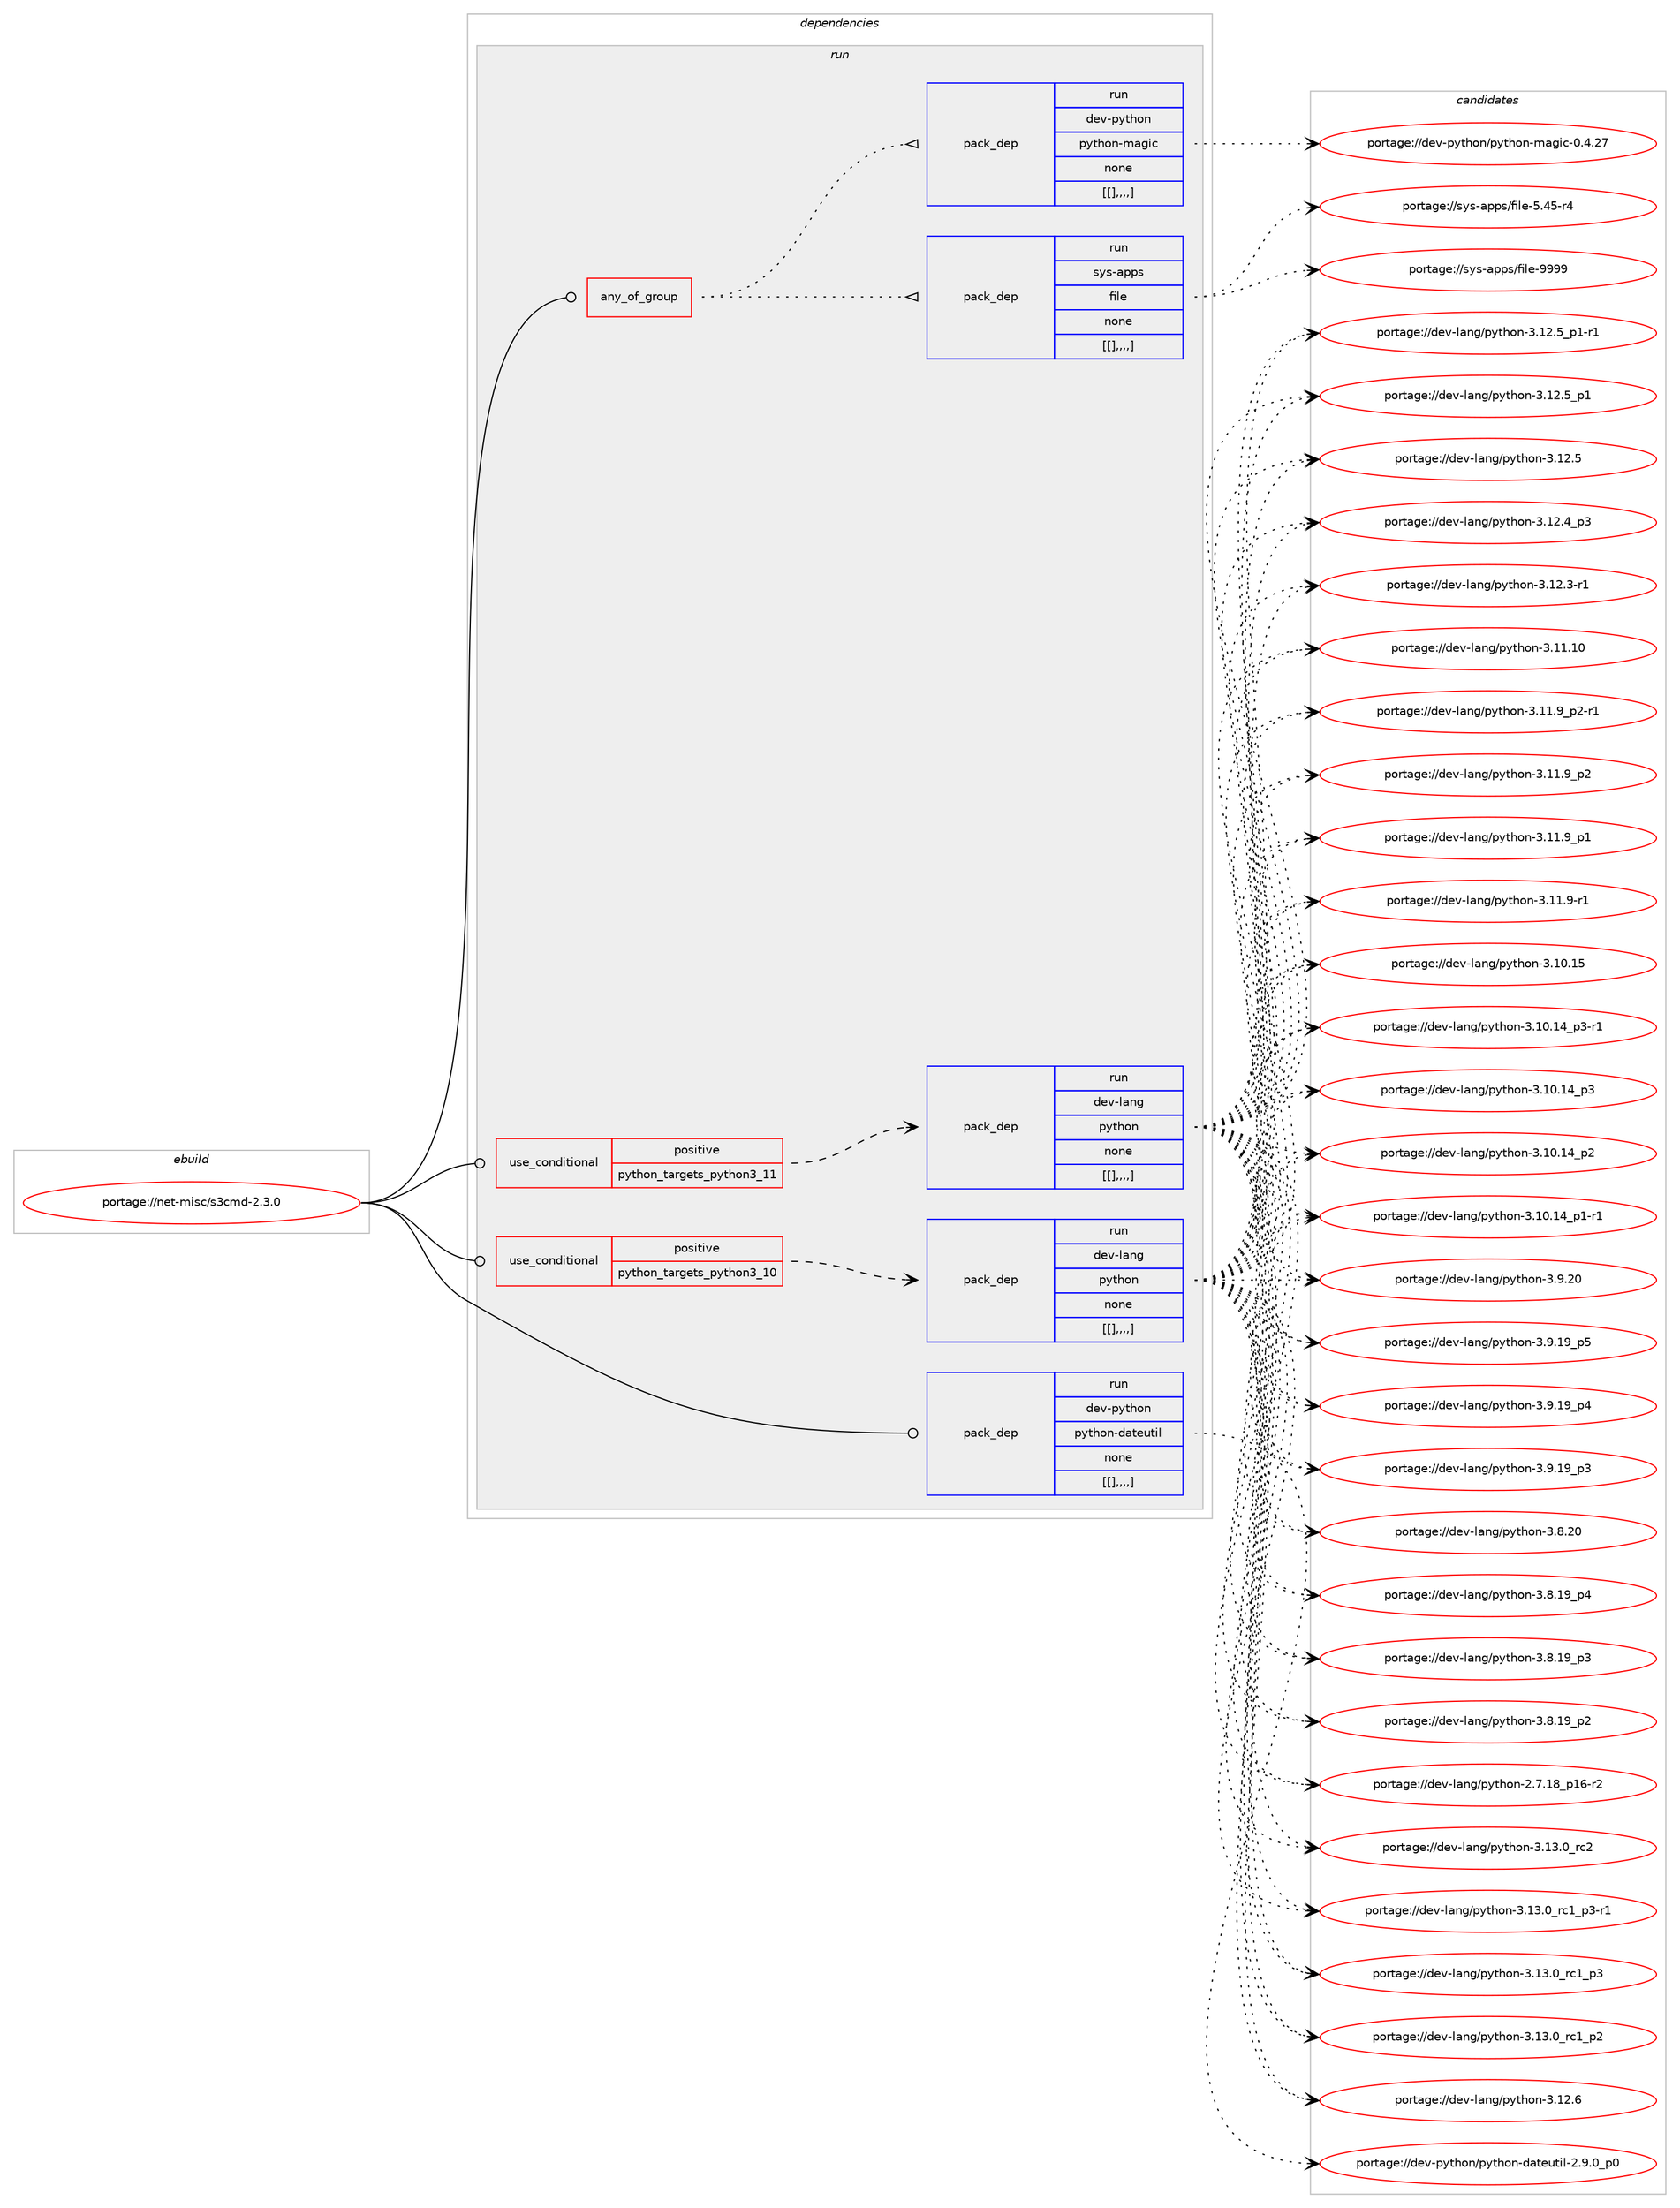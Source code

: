 digraph prolog {

# *************
# Graph options
# *************

newrank=true;
concentrate=true;
compound=true;
graph [rankdir=LR,fontname=Helvetica,fontsize=10,ranksep=1.5];#, ranksep=2.5, nodesep=0.2];
edge  [arrowhead=vee];
node  [fontname=Helvetica,fontsize=10];

# **********
# The ebuild
# **********

subgraph cluster_leftcol {
color=gray;
label=<<i>ebuild</i>>;
id [label="portage://net-misc/s3cmd-2.3.0", color=red, width=4, href="../net-misc/s3cmd-2.3.0.svg"];
}

# ****************
# The dependencies
# ****************

subgraph cluster_midcol {
color=gray;
label=<<i>dependencies</i>>;
subgraph cluster_compile {
fillcolor="#eeeeee";
style=filled;
label=<<i>compile</i>>;
}
subgraph cluster_compileandrun {
fillcolor="#eeeeee";
style=filled;
label=<<i>compile and run</i>>;
}
subgraph cluster_run {
fillcolor="#eeeeee";
style=filled;
label=<<i>run</i>>;
subgraph any2669 {
dependency392176 [label=<<TABLE BORDER="0" CELLBORDER="1" CELLSPACING="0" CELLPADDING="4"><TR><TD CELLPADDING="10">any_of_group</TD></TR></TABLE>>, shape=none, color=red];subgraph pack286357 {
dependency392177 [label=<<TABLE BORDER="0" CELLBORDER="1" CELLSPACING="0" CELLPADDING="4" WIDTH="220"><TR><TD ROWSPAN="6" CELLPADDING="30">pack_dep</TD></TR><TR><TD WIDTH="110">run</TD></TR><TR><TD>dev-python</TD></TR><TR><TD>python-magic</TD></TR><TR><TD>none</TD></TR><TR><TD>[[],,,,]</TD></TR></TABLE>>, shape=none, color=blue];
}
dependency392176:e -> dependency392177:w [weight=20,style="dotted",arrowhead="oinv"];
subgraph pack286358 {
dependency392178 [label=<<TABLE BORDER="0" CELLBORDER="1" CELLSPACING="0" CELLPADDING="4" WIDTH="220"><TR><TD ROWSPAN="6" CELLPADDING="30">pack_dep</TD></TR><TR><TD WIDTH="110">run</TD></TR><TR><TD>sys-apps</TD></TR><TR><TD>file</TD></TR><TR><TD>none</TD></TR><TR><TD>[[],,,,]</TD></TR></TABLE>>, shape=none, color=blue];
}
dependency392176:e -> dependency392178:w [weight=20,style="dotted",arrowhead="oinv"];
}
id:e -> dependency392176:w [weight=20,style="solid",arrowhead="odot"];
subgraph cond102961 {
dependency392179 [label=<<TABLE BORDER="0" CELLBORDER="1" CELLSPACING="0" CELLPADDING="4"><TR><TD ROWSPAN="3" CELLPADDING="10">use_conditional</TD></TR><TR><TD>positive</TD></TR><TR><TD>python_targets_python3_10</TD></TR></TABLE>>, shape=none, color=red];
subgraph pack286359 {
dependency392180 [label=<<TABLE BORDER="0" CELLBORDER="1" CELLSPACING="0" CELLPADDING="4" WIDTH="220"><TR><TD ROWSPAN="6" CELLPADDING="30">pack_dep</TD></TR><TR><TD WIDTH="110">run</TD></TR><TR><TD>dev-lang</TD></TR><TR><TD>python</TD></TR><TR><TD>none</TD></TR><TR><TD>[[],,,,]</TD></TR></TABLE>>, shape=none, color=blue];
}
dependency392179:e -> dependency392180:w [weight=20,style="dashed",arrowhead="vee"];
}
id:e -> dependency392179:w [weight=20,style="solid",arrowhead="odot"];
subgraph cond102962 {
dependency392181 [label=<<TABLE BORDER="0" CELLBORDER="1" CELLSPACING="0" CELLPADDING="4"><TR><TD ROWSPAN="3" CELLPADDING="10">use_conditional</TD></TR><TR><TD>positive</TD></TR><TR><TD>python_targets_python3_11</TD></TR></TABLE>>, shape=none, color=red];
subgraph pack286360 {
dependency392182 [label=<<TABLE BORDER="0" CELLBORDER="1" CELLSPACING="0" CELLPADDING="4" WIDTH="220"><TR><TD ROWSPAN="6" CELLPADDING="30">pack_dep</TD></TR><TR><TD WIDTH="110">run</TD></TR><TR><TD>dev-lang</TD></TR><TR><TD>python</TD></TR><TR><TD>none</TD></TR><TR><TD>[[],,,,]</TD></TR></TABLE>>, shape=none, color=blue];
}
dependency392181:e -> dependency392182:w [weight=20,style="dashed",arrowhead="vee"];
}
id:e -> dependency392181:w [weight=20,style="solid",arrowhead="odot"];
subgraph pack286361 {
dependency392183 [label=<<TABLE BORDER="0" CELLBORDER="1" CELLSPACING="0" CELLPADDING="4" WIDTH="220"><TR><TD ROWSPAN="6" CELLPADDING="30">pack_dep</TD></TR><TR><TD WIDTH="110">run</TD></TR><TR><TD>dev-python</TD></TR><TR><TD>python-dateutil</TD></TR><TR><TD>none</TD></TR><TR><TD>[[],,,,]</TD></TR></TABLE>>, shape=none, color=blue];
}
id:e -> dependency392183:w [weight=20,style="solid",arrowhead="odot"];
}
}

# **************
# The candidates
# **************

subgraph cluster_choices {
rank=same;
color=gray;
label=<<i>candidates</i>>;

subgraph choice286357 {
color=black;
nodesep=1;
choice100101118451121211161041111104711212111610411111045109971031059945484652465055 [label="portage://dev-python/python-magic-0.4.27", color=red, width=4,href="../dev-python/python-magic-0.4.27.svg"];
dependency392177:e -> choice100101118451121211161041111104711212111610411111045109971031059945484652465055:w [style=dotted,weight="100"];
}
subgraph choice286358 {
color=black;
nodesep=1;
choice1151211154597112112115471021051081014557575757 [label="portage://sys-apps/file-9999", color=red, width=4,href="../sys-apps/file-9999.svg"];
choice11512111545971121121154710210510810145534652534511452 [label="portage://sys-apps/file-5.45-r4", color=red, width=4,href="../sys-apps/file-5.45-r4.svg"];
dependency392178:e -> choice1151211154597112112115471021051081014557575757:w [style=dotted,weight="100"];
dependency392178:e -> choice11512111545971121121154710210510810145534652534511452:w [style=dotted,weight="100"];
}
subgraph choice286359 {
color=black;
nodesep=1;
choice10010111845108971101034711212111610411111045514649514648951149950 [label="portage://dev-lang/python-3.13.0_rc2", color=red, width=4,href="../dev-lang/python-3.13.0_rc2.svg"];
choice1001011184510897110103471121211161041111104551464951464895114994995112514511449 [label="portage://dev-lang/python-3.13.0_rc1_p3-r1", color=red, width=4,href="../dev-lang/python-3.13.0_rc1_p3-r1.svg"];
choice100101118451089711010347112121116104111110455146495146489511499499511251 [label="portage://dev-lang/python-3.13.0_rc1_p3", color=red, width=4,href="../dev-lang/python-3.13.0_rc1_p3.svg"];
choice100101118451089711010347112121116104111110455146495146489511499499511250 [label="portage://dev-lang/python-3.13.0_rc1_p2", color=red, width=4,href="../dev-lang/python-3.13.0_rc1_p2.svg"];
choice10010111845108971101034711212111610411111045514649504654 [label="portage://dev-lang/python-3.12.6", color=red, width=4,href="../dev-lang/python-3.12.6.svg"];
choice1001011184510897110103471121211161041111104551464950465395112494511449 [label="portage://dev-lang/python-3.12.5_p1-r1", color=red, width=4,href="../dev-lang/python-3.12.5_p1-r1.svg"];
choice100101118451089711010347112121116104111110455146495046539511249 [label="portage://dev-lang/python-3.12.5_p1", color=red, width=4,href="../dev-lang/python-3.12.5_p1.svg"];
choice10010111845108971101034711212111610411111045514649504653 [label="portage://dev-lang/python-3.12.5", color=red, width=4,href="../dev-lang/python-3.12.5.svg"];
choice100101118451089711010347112121116104111110455146495046529511251 [label="portage://dev-lang/python-3.12.4_p3", color=red, width=4,href="../dev-lang/python-3.12.4_p3.svg"];
choice100101118451089711010347112121116104111110455146495046514511449 [label="portage://dev-lang/python-3.12.3-r1", color=red, width=4,href="../dev-lang/python-3.12.3-r1.svg"];
choice1001011184510897110103471121211161041111104551464949464948 [label="portage://dev-lang/python-3.11.10", color=red, width=4,href="../dev-lang/python-3.11.10.svg"];
choice1001011184510897110103471121211161041111104551464949465795112504511449 [label="portage://dev-lang/python-3.11.9_p2-r1", color=red, width=4,href="../dev-lang/python-3.11.9_p2-r1.svg"];
choice100101118451089711010347112121116104111110455146494946579511250 [label="portage://dev-lang/python-3.11.9_p2", color=red, width=4,href="../dev-lang/python-3.11.9_p2.svg"];
choice100101118451089711010347112121116104111110455146494946579511249 [label="portage://dev-lang/python-3.11.9_p1", color=red, width=4,href="../dev-lang/python-3.11.9_p1.svg"];
choice100101118451089711010347112121116104111110455146494946574511449 [label="portage://dev-lang/python-3.11.9-r1", color=red, width=4,href="../dev-lang/python-3.11.9-r1.svg"];
choice1001011184510897110103471121211161041111104551464948464953 [label="portage://dev-lang/python-3.10.15", color=red, width=4,href="../dev-lang/python-3.10.15.svg"];
choice100101118451089711010347112121116104111110455146494846495295112514511449 [label="portage://dev-lang/python-3.10.14_p3-r1", color=red, width=4,href="../dev-lang/python-3.10.14_p3-r1.svg"];
choice10010111845108971101034711212111610411111045514649484649529511251 [label="portage://dev-lang/python-3.10.14_p3", color=red, width=4,href="../dev-lang/python-3.10.14_p3.svg"];
choice10010111845108971101034711212111610411111045514649484649529511250 [label="portage://dev-lang/python-3.10.14_p2", color=red, width=4,href="../dev-lang/python-3.10.14_p2.svg"];
choice100101118451089711010347112121116104111110455146494846495295112494511449 [label="portage://dev-lang/python-3.10.14_p1-r1", color=red, width=4,href="../dev-lang/python-3.10.14_p1-r1.svg"];
choice10010111845108971101034711212111610411111045514657465048 [label="portage://dev-lang/python-3.9.20", color=red, width=4,href="../dev-lang/python-3.9.20.svg"];
choice100101118451089711010347112121116104111110455146574649579511253 [label="portage://dev-lang/python-3.9.19_p5", color=red, width=4,href="../dev-lang/python-3.9.19_p5.svg"];
choice100101118451089711010347112121116104111110455146574649579511252 [label="portage://dev-lang/python-3.9.19_p4", color=red, width=4,href="../dev-lang/python-3.9.19_p4.svg"];
choice100101118451089711010347112121116104111110455146574649579511251 [label="portage://dev-lang/python-3.9.19_p3", color=red, width=4,href="../dev-lang/python-3.9.19_p3.svg"];
choice10010111845108971101034711212111610411111045514656465048 [label="portage://dev-lang/python-3.8.20", color=red, width=4,href="../dev-lang/python-3.8.20.svg"];
choice100101118451089711010347112121116104111110455146564649579511252 [label="portage://dev-lang/python-3.8.19_p4", color=red, width=4,href="../dev-lang/python-3.8.19_p4.svg"];
choice100101118451089711010347112121116104111110455146564649579511251 [label="portage://dev-lang/python-3.8.19_p3", color=red, width=4,href="../dev-lang/python-3.8.19_p3.svg"];
choice100101118451089711010347112121116104111110455146564649579511250 [label="portage://dev-lang/python-3.8.19_p2", color=red, width=4,href="../dev-lang/python-3.8.19_p2.svg"];
choice100101118451089711010347112121116104111110455046554649569511249544511450 [label="portage://dev-lang/python-2.7.18_p16-r2", color=red, width=4,href="../dev-lang/python-2.7.18_p16-r2.svg"];
dependency392180:e -> choice10010111845108971101034711212111610411111045514649514648951149950:w [style=dotted,weight="100"];
dependency392180:e -> choice1001011184510897110103471121211161041111104551464951464895114994995112514511449:w [style=dotted,weight="100"];
dependency392180:e -> choice100101118451089711010347112121116104111110455146495146489511499499511251:w [style=dotted,weight="100"];
dependency392180:e -> choice100101118451089711010347112121116104111110455146495146489511499499511250:w [style=dotted,weight="100"];
dependency392180:e -> choice10010111845108971101034711212111610411111045514649504654:w [style=dotted,weight="100"];
dependency392180:e -> choice1001011184510897110103471121211161041111104551464950465395112494511449:w [style=dotted,weight="100"];
dependency392180:e -> choice100101118451089711010347112121116104111110455146495046539511249:w [style=dotted,weight="100"];
dependency392180:e -> choice10010111845108971101034711212111610411111045514649504653:w [style=dotted,weight="100"];
dependency392180:e -> choice100101118451089711010347112121116104111110455146495046529511251:w [style=dotted,weight="100"];
dependency392180:e -> choice100101118451089711010347112121116104111110455146495046514511449:w [style=dotted,weight="100"];
dependency392180:e -> choice1001011184510897110103471121211161041111104551464949464948:w [style=dotted,weight="100"];
dependency392180:e -> choice1001011184510897110103471121211161041111104551464949465795112504511449:w [style=dotted,weight="100"];
dependency392180:e -> choice100101118451089711010347112121116104111110455146494946579511250:w [style=dotted,weight="100"];
dependency392180:e -> choice100101118451089711010347112121116104111110455146494946579511249:w [style=dotted,weight="100"];
dependency392180:e -> choice100101118451089711010347112121116104111110455146494946574511449:w [style=dotted,weight="100"];
dependency392180:e -> choice1001011184510897110103471121211161041111104551464948464953:w [style=dotted,weight="100"];
dependency392180:e -> choice100101118451089711010347112121116104111110455146494846495295112514511449:w [style=dotted,weight="100"];
dependency392180:e -> choice10010111845108971101034711212111610411111045514649484649529511251:w [style=dotted,weight="100"];
dependency392180:e -> choice10010111845108971101034711212111610411111045514649484649529511250:w [style=dotted,weight="100"];
dependency392180:e -> choice100101118451089711010347112121116104111110455146494846495295112494511449:w [style=dotted,weight="100"];
dependency392180:e -> choice10010111845108971101034711212111610411111045514657465048:w [style=dotted,weight="100"];
dependency392180:e -> choice100101118451089711010347112121116104111110455146574649579511253:w [style=dotted,weight="100"];
dependency392180:e -> choice100101118451089711010347112121116104111110455146574649579511252:w [style=dotted,weight="100"];
dependency392180:e -> choice100101118451089711010347112121116104111110455146574649579511251:w [style=dotted,weight="100"];
dependency392180:e -> choice10010111845108971101034711212111610411111045514656465048:w [style=dotted,weight="100"];
dependency392180:e -> choice100101118451089711010347112121116104111110455146564649579511252:w [style=dotted,weight="100"];
dependency392180:e -> choice100101118451089711010347112121116104111110455146564649579511251:w [style=dotted,weight="100"];
dependency392180:e -> choice100101118451089711010347112121116104111110455146564649579511250:w [style=dotted,weight="100"];
dependency392180:e -> choice100101118451089711010347112121116104111110455046554649569511249544511450:w [style=dotted,weight="100"];
}
subgraph choice286360 {
color=black;
nodesep=1;
choice10010111845108971101034711212111610411111045514649514648951149950 [label="portage://dev-lang/python-3.13.0_rc2", color=red, width=4,href="../dev-lang/python-3.13.0_rc2.svg"];
choice1001011184510897110103471121211161041111104551464951464895114994995112514511449 [label="portage://dev-lang/python-3.13.0_rc1_p3-r1", color=red, width=4,href="../dev-lang/python-3.13.0_rc1_p3-r1.svg"];
choice100101118451089711010347112121116104111110455146495146489511499499511251 [label="portage://dev-lang/python-3.13.0_rc1_p3", color=red, width=4,href="../dev-lang/python-3.13.0_rc1_p3.svg"];
choice100101118451089711010347112121116104111110455146495146489511499499511250 [label="portage://dev-lang/python-3.13.0_rc1_p2", color=red, width=4,href="../dev-lang/python-3.13.0_rc1_p2.svg"];
choice10010111845108971101034711212111610411111045514649504654 [label="portage://dev-lang/python-3.12.6", color=red, width=4,href="../dev-lang/python-3.12.6.svg"];
choice1001011184510897110103471121211161041111104551464950465395112494511449 [label="portage://dev-lang/python-3.12.5_p1-r1", color=red, width=4,href="../dev-lang/python-3.12.5_p1-r1.svg"];
choice100101118451089711010347112121116104111110455146495046539511249 [label="portage://dev-lang/python-3.12.5_p1", color=red, width=4,href="../dev-lang/python-3.12.5_p1.svg"];
choice10010111845108971101034711212111610411111045514649504653 [label="portage://dev-lang/python-3.12.5", color=red, width=4,href="../dev-lang/python-3.12.5.svg"];
choice100101118451089711010347112121116104111110455146495046529511251 [label="portage://dev-lang/python-3.12.4_p3", color=red, width=4,href="../dev-lang/python-3.12.4_p3.svg"];
choice100101118451089711010347112121116104111110455146495046514511449 [label="portage://dev-lang/python-3.12.3-r1", color=red, width=4,href="../dev-lang/python-3.12.3-r1.svg"];
choice1001011184510897110103471121211161041111104551464949464948 [label="portage://dev-lang/python-3.11.10", color=red, width=4,href="../dev-lang/python-3.11.10.svg"];
choice1001011184510897110103471121211161041111104551464949465795112504511449 [label="portage://dev-lang/python-3.11.9_p2-r1", color=red, width=4,href="../dev-lang/python-3.11.9_p2-r1.svg"];
choice100101118451089711010347112121116104111110455146494946579511250 [label="portage://dev-lang/python-3.11.9_p2", color=red, width=4,href="../dev-lang/python-3.11.9_p2.svg"];
choice100101118451089711010347112121116104111110455146494946579511249 [label="portage://dev-lang/python-3.11.9_p1", color=red, width=4,href="../dev-lang/python-3.11.9_p1.svg"];
choice100101118451089711010347112121116104111110455146494946574511449 [label="portage://dev-lang/python-3.11.9-r1", color=red, width=4,href="../dev-lang/python-3.11.9-r1.svg"];
choice1001011184510897110103471121211161041111104551464948464953 [label="portage://dev-lang/python-3.10.15", color=red, width=4,href="../dev-lang/python-3.10.15.svg"];
choice100101118451089711010347112121116104111110455146494846495295112514511449 [label="portage://dev-lang/python-3.10.14_p3-r1", color=red, width=4,href="../dev-lang/python-3.10.14_p3-r1.svg"];
choice10010111845108971101034711212111610411111045514649484649529511251 [label="portage://dev-lang/python-3.10.14_p3", color=red, width=4,href="../dev-lang/python-3.10.14_p3.svg"];
choice10010111845108971101034711212111610411111045514649484649529511250 [label="portage://dev-lang/python-3.10.14_p2", color=red, width=4,href="../dev-lang/python-3.10.14_p2.svg"];
choice100101118451089711010347112121116104111110455146494846495295112494511449 [label="portage://dev-lang/python-3.10.14_p1-r1", color=red, width=4,href="../dev-lang/python-3.10.14_p1-r1.svg"];
choice10010111845108971101034711212111610411111045514657465048 [label="portage://dev-lang/python-3.9.20", color=red, width=4,href="../dev-lang/python-3.9.20.svg"];
choice100101118451089711010347112121116104111110455146574649579511253 [label="portage://dev-lang/python-3.9.19_p5", color=red, width=4,href="../dev-lang/python-3.9.19_p5.svg"];
choice100101118451089711010347112121116104111110455146574649579511252 [label="portage://dev-lang/python-3.9.19_p4", color=red, width=4,href="../dev-lang/python-3.9.19_p4.svg"];
choice100101118451089711010347112121116104111110455146574649579511251 [label="portage://dev-lang/python-3.9.19_p3", color=red, width=4,href="../dev-lang/python-3.9.19_p3.svg"];
choice10010111845108971101034711212111610411111045514656465048 [label="portage://dev-lang/python-3.8.20", color=red, width=4,href="../dev-lang/python-3.8.20.svg"];
choice100101118451089711010347112121116104111110455146564649579511252 [label="portage://dev-lang/python-3.8.19_p4", color=red, width=4,href="../dev-lang/python-3.8.19_p4.svg"];
choice100101118451089711010347112121116104111110455146564649579511251 [label="portage://dev-lang/python-3.8.19_p3", color=red, width=4,href="../dev-lang/python-3.8.19_p3.svg"];
choice100101118451089711010347112121116104111110455146564649579511250 [label="portage://dev-lang/python-3.8.19_p2", color=red, width=4,href="../dev-lang/python-3.8.19_p2.svg"];
choice100101118451089711010347112121116104111110455046554649569511249544511450 [label="portage://dev-lang/python-2.7.18_p16-r2", color=red, width=4,href="../dev-lang/python-2.7.18_p16-r2.svg"];
dependency392182:e -> choice10010111845108971101034711212111610411111045514649514648951149950:w [style=dotted,weight="100"];
dependency392182:e -> choice1001011184510897110103471121211161041111104551464951464895114994995112514511449:w [style=dotted,weight="100"];
dependency392182:e -> choice100101118451089711010347112121116104111110455146495146489511499499511251:w [style=dotted,weight="100"];
dependency392182:e -> choice100101118451089711010347112121116104111110455146495146489511499499511250:w [style=dotted,weight="100"];
dependency392182:e -> choice10010111845108971101034711212111610411111045514649504654:w [style=dotted,weight="100"];
dependency392182:e -> choice1001011184510897110103471121211161041111104551464950465395112494511449:w [style=dotted,weight="100"];
dependency392182:e -> choice100101118451089711010347112121116104111110455146495046539511249:w [style=dotted,weight="100"];
dependency392182:e -> choice10010111845108971101034711212111610411111045514649504653:w [style=dotted,weight="100"];
dependency392182:e -> choice100101118451089711010347112121116104111110455146495046529511251:w [style=dotted,weight="100"];
dependency392182:e -> choice100101118451089711010347112121116104111110455146495046514511449:w [style=dotted,weight="100"];
dependency392182:e -> choice1001011184510897110103471121211161041111104551464949464948:w [style=dotted,weight="100"];
dependency392182:e -> choice1001011184510897110103471121211161041111104551464949465795112504511449:w [style=dotted,weight="100"];
dependency392182:e -> choice100101118451089711010347112121116104111110455146494946579511250:w [style=dotted,weight="100"];
dependency392182:e -> choice100101118451089711010347112121116104111110455146494946579511249:w [style=dotted,weight="100"];
dependency392182:e -> choice100101118451089711010347112121116104111110455146494946574511449:w [style=dotted,weight="100"];
dependency392182:e -> choice1001011184510897110103471121211161041111104551464948464953:w [style=dotted,weight="100"];
dependency392182:e -> choice100101118451089711010347112121116104111110455146494846495295112514511449:w [style=dotted,weight="100"];
dependency392182:e -> choice10010111845108971101034711212111610411111045514649484649529511251:w [style=dotted,weight="100"];
dependency392182:e -> choice10010111845108971101034711212111610411111045514649484649529511250:w [style=dotted,weight="100"];
dependency392182:e -> choice100101118451089711010347112121116104111110455146494846495295112494511449:w [style=dotted,weight="100"];
dependency392182:e -> choice10010111845108971101034711212111610411111045514657465048:w [style=dotted,weight="100"];
dependency392182:e -> choice100101118451089711010347112121116104111110455146574649579511253:w [style=dotted,weight="100"];
dependency392182:e -> choice100101118451089711010347112121116104111110455146574649579511252:w [style=dotted,weight="100"];
dependency392182:e -> choice100101118451089711010347112121116104111110455146574649579511251:w [style=dotted,weight="100"];
dependency392182:e -> choice10010111845108971101034711212111610411111045514656465048:w [style=dotted,weight="100"];
dependency392182:e -> choice100101118451089711010347112121116104111110455146564649579511252:w [style=dotted,weight="100"];
dependency392182:e -> choice100101118451089711010347112121116104111110455146564649579511251:w [style=dotted,weight="100"];
dependency392182:e -> choice100101118451089711010347112121116104111110455146564649579511250:w [style=dotted,weight="100"];
dependency392182:e -> choice100101118451089711010347112121116104111110455046554649569511249544511450:w [style=dotted,weight="100"];
}
subgraph choice286361 {
color=black;
nodesep=1;
choice100101118451121211161041111104711212111610411111045100971161011171161051084550465746489511248 [label="portage://dev-python/python-dateutil-2.9.0_p0", color=red, width=4,href="../dev-python/python-dateutil-2.9.0_p0.svg"];
dependency392183:e -> choice100101118451121211161041111104711212111610411111045100971161011171161051084550465746489511248:w [style=dotted,weight="100"];
}
}

}
